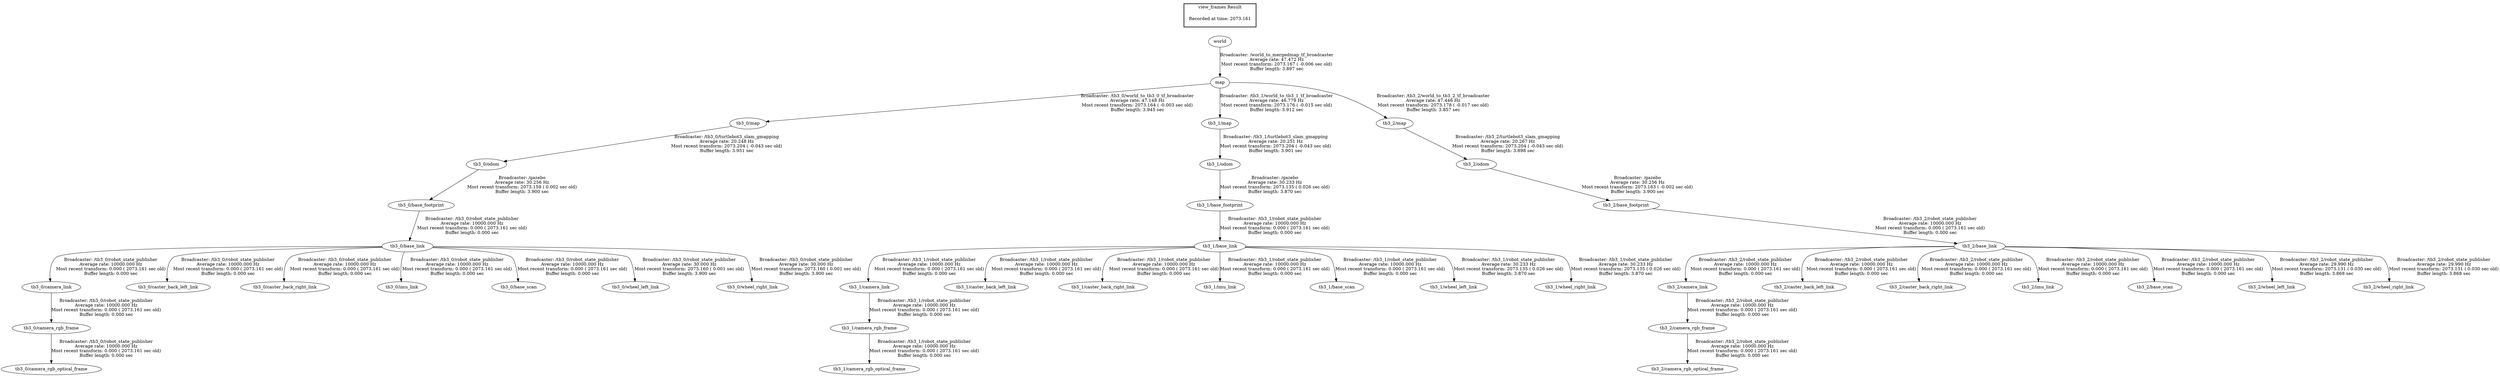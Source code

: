digraph G {
"map" -> "tb3_0/map"[label="Broadcaster: /tb3_0/world_to_tb3_0_tf_broadcaster\nAverage rate: 47.148 Hz\nMost recent transform: 2073.164 ( -0.003 sec old)\nBuffer length: 3.945 sec\n"];
"world" -> "map"[label="Broadcaster: /world_to_mergedmap_tf_broadcaster\nAverage rate: 47.472 Hz\nMost recent transform: 2073.167 ( -0.006 sec old)\nBuffer length: 3.897 sec\n"];
"tb3_0/map" -> "tb3_0/odom"[label="Broadcaster: /tb3_0/turtlebot3_slam_gmapping\nAverage rate: 20.248 Hz\nMost recent transform: 2073.204 ( -0.043 sec old)\nBuffer length: 3.951 sec\n"];
"map" -> "tb3_1/map"[label="Broadcaster: /tb3_1/world_to_tb3_1_tf_broadcaster\nAverage rate: 46.779 Hz\nMost recent transform: 2073.176 ( -0.015 sec old)\nBuffer length: 3.912 sec\n"];
"tb3_1/base_footprint" -> "tb3_1/base_link"[label="Broadcaster: /tb3_1/robot_state_publisher\nAverage rate: 10000.000 Hz\nMost recent transform: 0.000 ( 2073.161 sec old)\nBuffer length: 0.000 sec\n"];
"tb3_1/odom" -> "tb3_1/base_footprint"[label="Broadcaster: /gazebo\nAverage rate: 30.233 Hz\nMost recent transform: 2073.135 ( 0.026 sec old)\nBuffer length: 3.870 sec\n"];
"tb3_1/base_link" -> "tb3_1/camera_link"[label="Broadcaster: /tb3_1/robot_state_publisher\nAverage rate: 10000.000 Hz\nMost recent transform: 0.000 ( 2073.161 sec old)\nBuffer length: 0.000 sec\n"];
"tb3_1/camera_link" -> "tb3_1/camera_rgb_frame"[label="Broadcaster: /tb3_1/robot_state_publisher\nAverage rate: 10000.000 Hz\nMost recent transform: 0.000 ( 2073.161 sec old)\nBuffer length: 0.000 sec\n"];
"tb3_1/camera_rgb_frame" -> "tb3_1/camera_rgb_optical_frame"[label="Broadcaster: /tb3_1/robot_state_publisher\nAverage rate: 10000.000 Hz\nMost recent transform: 0.000 ( 2073.161 sec old)\nBuffer length: 0.000 sec\n"];
"tb3_1/base_link" -> "tb3_1/caster_back_left_link"[label="Broadcaster: /tb3_1/robot_state_publisher\nAverage rate: 10000.000 Hz\nMost recent transform: 0.000 ( 2073.161 sec old)\nBuffer length: 0.000 sec\n"];
"tb3_1/base_link" -> "tb3_1/caster_back_right_link"[label="Broadcaster: /tb3_1/robot_state_publisher\nAverage rate: 10000.000 Hz\nMost recent transform: 0.000 ( 2073.161 sec old)\nBuffer length: 0.000 sec\n"];
"tb3_1/base_link" -> "tb3_1/imu_link"[label="Broadcaster: /tb3_1/robot_state_publisher\nAverage rate: 10000.000 Hz\nMost recent transform: 0.000 ( 2073.161 sec old)\nBuffer length: 0.000 sec\n"];
"tb3_1/base_link" -> "tb3_1/base_scan"[label="Broadcaster: /tb3_1/robot_state_publisher\nAverage rate: 10000.000 Hz\nMost recent transform: 0.000 ( 2073.161 sec old)\nBuffer length: 0.000 sec\n"];
"tb3_0/base_footprint" -> "tb3_0/base_link"[label="Broadcaster: /tb3_0/robot_state_publisher\nAverage rate: 10000.000 Hz\nMost recent transform: 0.000 ( 2073.161 sec old)\nBuffer length: 0.000 sec\n"];
"tb3_0/odom" -> "tb3_0/base_footprint"[label="Broadcaster: /gazebo\nAverage rate: 30.256 Hz\nMost recent transform: 2073.159 ( 0.002 sec old)\nBuffer length: 3.900 sec\n"];
"tb3_0/base_link" -> "tb3_0/camera_link"[label="Broadcaster: /tb3_0/robot_state_publisher\nAverage rate: 10000.000 Hz\nMost recent transform: 0.000 ( 2073.161 sec old)\nBuffer length: 0.000 sec\n"];
"tb3_0/camera_link" -> "tb3_0/camera_rgb_frame"[label="Broadcaster: /tb3_0/robot_state_publisher\nAverage rate: 10000.000 Hz\nMost recent transform: 0.000 ( 2073.161 sec old)\nBuffer length: 0.000 sec\n"];
"tb3_0/camera_rgb_frame" -> "tb3_0/camera_rgb_optical_frame"[label="Broadcaster: /tb3_0/robot_state_publisher\nAverage rate: 10000.000 Hz\nMost recent transform: 0.000 ( 2073.161 sec old)\nBuffer length: 0.000 sec\n"];
"tb3_0/base_link" -> "tb3_0/caster_back_left_link"[label="Broadcaster: /tb3_0/robot_state_publisher\nAverage rate: 10000.000 Hz\nMost recent transform: 0.000 ( 2073.161 sec old)\nBuffer length: 0.000 sec\n"];
"tb3_0/base_link" -> "tb3_0/caster_back_right_link"[label="Broadcaster: /tb3_0/robot_state_publisher\nAverage rate: 10000.000 Hz\nMost recent transform: 0.000 ( 2073.161 sec old)\nBuffer length: 0.000 sec\n"];
"tb3_0/base_link" -> "tb3_0/imu_link"[label="Broadcaster: /tb3_0/robot_state_publisher\nAverage rate: 10000.000 Hz\nMost recent transform: 0.000 ( 2073.161 sec old)\nBuffer length: 0.000 sec\n"];
"tb3_0/base_link" -> "tb3_0/base_scan"[label="Broadcaster: /tb3_0/robot_state_publisher\nAverage rate: 10000.000 Hz\nMost recent transform: 0.000 ( 2073.161 sec old)\nBuffer length: 0.000 sec\n"];
"tb3_1/map" -> "tb3_1/odom"[label="Broadcaster: /tb3_1/turtlebot3_slam_gmapping\nAverage rate: 20.251 Hz\nMost recent transform: 2073.204 ( -0.043 sec old)\nBuffer length: 3.901 sec\n"];
"tb3_2/map" -> "tb3_2/odom"[label="Broadcaster: /tb3_2/turtlebot3_slam_gmapping\nAverage rate: 20.267 Hz\nMost recent transform: 2073.204 ( -0.043 sec old)\nBuffer length: 3.898 sec\n"];
"map" -> "tb3_2/map"[label="Broadcaster: /tb3_2/world_to_tb3_2_tf_broadcaster\nAverage rate: 47.446 Hz\nMost recent transform: 2073.178 ( -0.017 sec old)\nBuffer length: 3.857 sec\n"];
"tb3_2/odom" -> "tb3_2/base_footprint"[label="Broadcaster: /gazebo\nAverage rate: 30.256 Hz\nMost recent transform: 2073.163 ( -0.002 sec old)\nBuffer length: 3.900 sec\n"];
"tb3_1/base_link" -> "tb3_1/wheel_left_link"[label="Broadcaster: /tb3_1/robot_state_publisher\nAverage rate: 30.233 Hz\nMost recent transform: 2073.135 ( 0.026 sec old)\nBuffer length: 3.870 sec\n"];
"tb3_1/base_link" -> "tb3_1/wheel_right_link"[label="Broadcaster: /tb3_1/robot_state_publisher\nAverage rate: 30.233 Hz\nMost recent transform: 2073.135 ( 0.026 sec old)\nBuffer length: 3.870 sec\n"];
"tb3_2/base_footprint" -> "tb3_2/base_link"[label="Broadcaster: /tb3_2/robot_state_publisher\nAverage rate: 10000.000 Hz\nMost recent transform: 0.000 ( 2073.161 sec old)\nBuffer length: 0.000 sec\n"];
"tb3_2/base_link" -> "tb3_2/camera_link"[label="Broadcaster: /tb3_2/robot_state_publisher\nAverage rate: 10000.000 Hz\nMost recent transform: 0.000 ( 2073.161 sec old)\nBuffer length: 0.000 sec\n"];
"tb3_2/camera_link" -> "tb3_2/camera_rgb_frame"[label="Broadcaster: /tb3_2/robot_state_publisher\nAverage rate: 10000.000 Hz\nMost recent transform: 0.000 ( 2073.161 sec old)\nBuffer length: 0.000 sec\n"];
"tb3_2/camera_rgb_frame" -> "tb3_2/camera_rgb_optical_frame"[label="Broadcaster: /tb3_2/robot_state_publisher\nAverage rate: 10000.000 Hz\nMost recent transform: 0.000 ( 2073.161 sec old)\nBuffer length: 0.000 sec\n"];
"tb3_2/base_link" -> "tb3_2/caster_back_left_link"[label="Broadcaster: /tb3_2/robot_state_publisher\nAverage rate: 10000.000 Hz\nMost recent transform: 0.000 ( 2073.161 sec old)\nBuffer length: 0.000 sec\n"];
"tb3_2/base_link" -> "tb3_2/caster_back_right_link"[label="Broadcaster: /tb3_2/robot_state_publisher\nAverage rate: 10000.000 Hz\nMost recent transform: 0.000 ( 2073.161 sec old)\nBuffer length: 0.000 sec\n"];
"tb3_2/base_link" -> "tb3_2/imu_link"[label="Broadcaster: /tb3_2/robot_state_publisher\nAverage rate: 10000.000 Hz\nMost recent transform: 0.000 ( 2073.161 sec old)\nBuffer length: 0.000 sec\n"];
"tb3_2/base_link" -> "tb3_2/base_scan"[label="Broadcaster: /tb3_2/robot_state_publisher\nAverage rate: 10000.000 Hz\nMost recent transform: 0.000 ( 2073.161 sec old)\nBuffer length: 0.000 sec\n"];
"tb3_0/base_link" -> "tb3_0/wheel_left_link"[label="Broadcaster: /tb3_0/robot_state_publisher\nAverage rate: 30.000 Hz\nMost recent transform: 2073.160 ( 0.001 sec old)\nBuffer length: 3.900 sec\n"];
"tb3_0/base_link" -> "tb3_0/wheel_right_link"[label="Broadcaster: /tb3_0/robot_state_publisher\nAverage rate: 30.000 Hz\nMost recent transform: 2073.160 ( 0.001 sec old)\nBuffer length: 3.900 sec\n"];
"tb3_2/base_link" -> "tb3_2/wheel_left_link"[label="Broadcaster: /tb3_2/robot_state_publisher\nAverage rate: 29.990 Hz\nMost recent transform: 2073.131 ( 0.030 sec old)\nBuffer length: 3.868 sec\n"];
"tb3_2/base_link" -> "tb3_2/wheel_right_link"[label="Broadcaster: /tb3_2/robot_state_publisher\nAverage rate: 29.990 Hz\nMost recent transform: 2073.131 ( 0.030 sec old)\nBuffer length: 3.868 sec\n"];
edge [style=invis];
 subgraph cluster_legend { style=bold; color=black; label ="view_frames Result";
"Recorded at time: 2073.161"[ shape=plaintext ] ;
 }->"world";
}